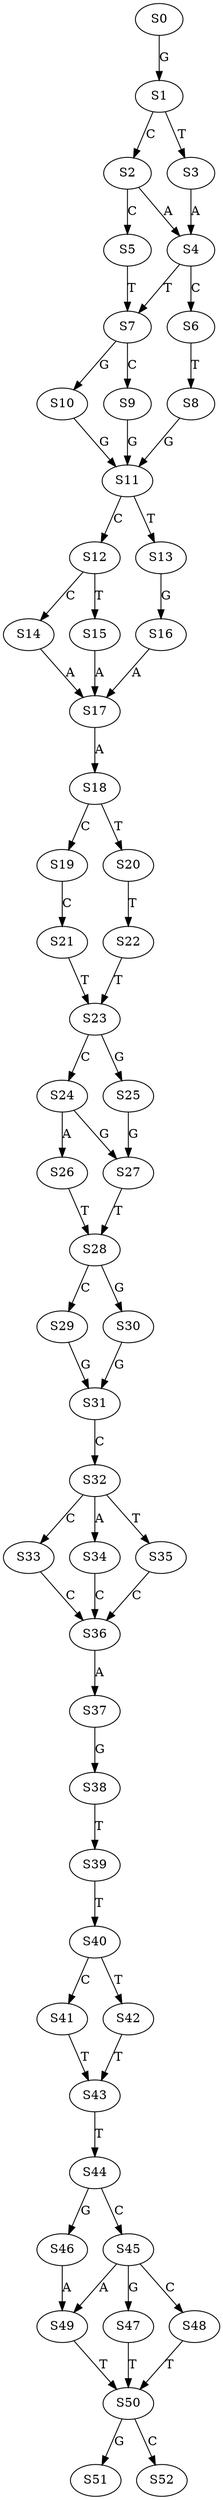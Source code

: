strict digraph  {
	S0 -> S1 [ label = G ];
	S1 -> S2 [ label = C ];
	S1 -> S3 [ label = T ];
	S2 -> S4 [ label = A ];
	S2 -> S5 [ label = C ];
	S3 -> S4 [ label = A ];
	S4 -> S6 [ label = C ];
	S4 -> S7 [ label = T ];
	S5 -> S7 [ label = T ];
	S6 -> S8 [ label = T ];
	S7 -> S9 [ label = C ];
	S7 -> S10 [ label = G ];
	S8 -> S11 [ label = G ];
	S9 -> S11 [ label = G ];
	S10 -> S11 [ label = G ];
	S11 -> S12 [ label = C ];
	S11 -> S13 [ label = T ];
	S12 -> S14 [ label = C ];
	S12 -> S15 [ label = T ];
	S13 -> S16 [ label = G ];
	S14 -> S17 [ label = A ];
	S15 -> S17 [ label = A ];
	S16 -> S17 [ label = A ];
	S17 -> S18 [ label = A ];
	S18 -> S19 [ label = C ];
	S18 -> S20 [ label = T ];
	S19 -> S21 [ label = C ];
	S20 -> S22 [ label = T ];
	S21 -> S23 [ label = T ];
	S22 -> S23 [ label = T ];
	S23 -> S24 [ label = C ];
	S23 -> S25 [ label = G ];
	S24 -> S26 [ label = A ];
	S24 -> S27 [ label = G ];
	S25 -> S27 [ label = G ];
	S26 -> S28 [ label = T ];
	S27 -> S28 [ label = T ];
	S28 -> S29 [ label = C ];
	S28 -> S30 [ label = G ];
	S29 -> S31 [ label = G ];
	S30 -> S31 [ label = G ];
	S31 -> S32 [ label = C ];
	S32 -> S33 [ label = C ];
	S32 -> S34 [ label = A ];
	S32 -> S35 [ label = T ];
	S33 -> S36 [ label = C ];
	S34 -> S36 [ label = C ];
	S35 -> S36 [ label = C ];
	S36 -> S37 [ label = A ];
	S37 -> S38 [ label = G ];
	S38 -> S39 [ label = T ];
	S39 -> S40 [ label = T ];
	S40 -> S41 [ label = C ];
	S40 -> S42 [ label = T ];
	S41 -> S43 [ label = T ];
	S42 -> S43 [ label = T ];
	S43 -> S44 [ label = T ];
	S44 -> S45 [ label = C ];
	S44 -> S46 [ label = G ];
	S45 -> S47 [ label = G ];
	S45 -> S48 [ label = C ];
	S45 -> S49 [ label = A ];
	S46 -> S49 [ label = A ];
	S47 -> S50 [ label = T ];
	S48 -> S50 [ label = T ];
	S49 -> S50 [ label = T ];
	S50 -> S51 [ label = G ];
	S50 -> S52 [ label = C ];
}
